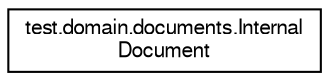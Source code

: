digraph "Jerarquia Gràfica de la Classe"
{
 // LATEX_PDF_SIZE
  edge [fontname="FreeSans",fontsize="10",labelfontname="FreeSans",labelfontsize="10"];
  node [fontname="FreeSans",fontsize="10",shape=record];
  rankdir="LR";
  Node0 [label="test.domain.documents.Internal\lDocument",height=0.2,width=0.4,color="black", fillcolor="white", style="filled",URL="$classtest_1_1domain_1_1documents_1_1_internal_document.html",tooltip="Classe stub de InternalDocument."];
}
